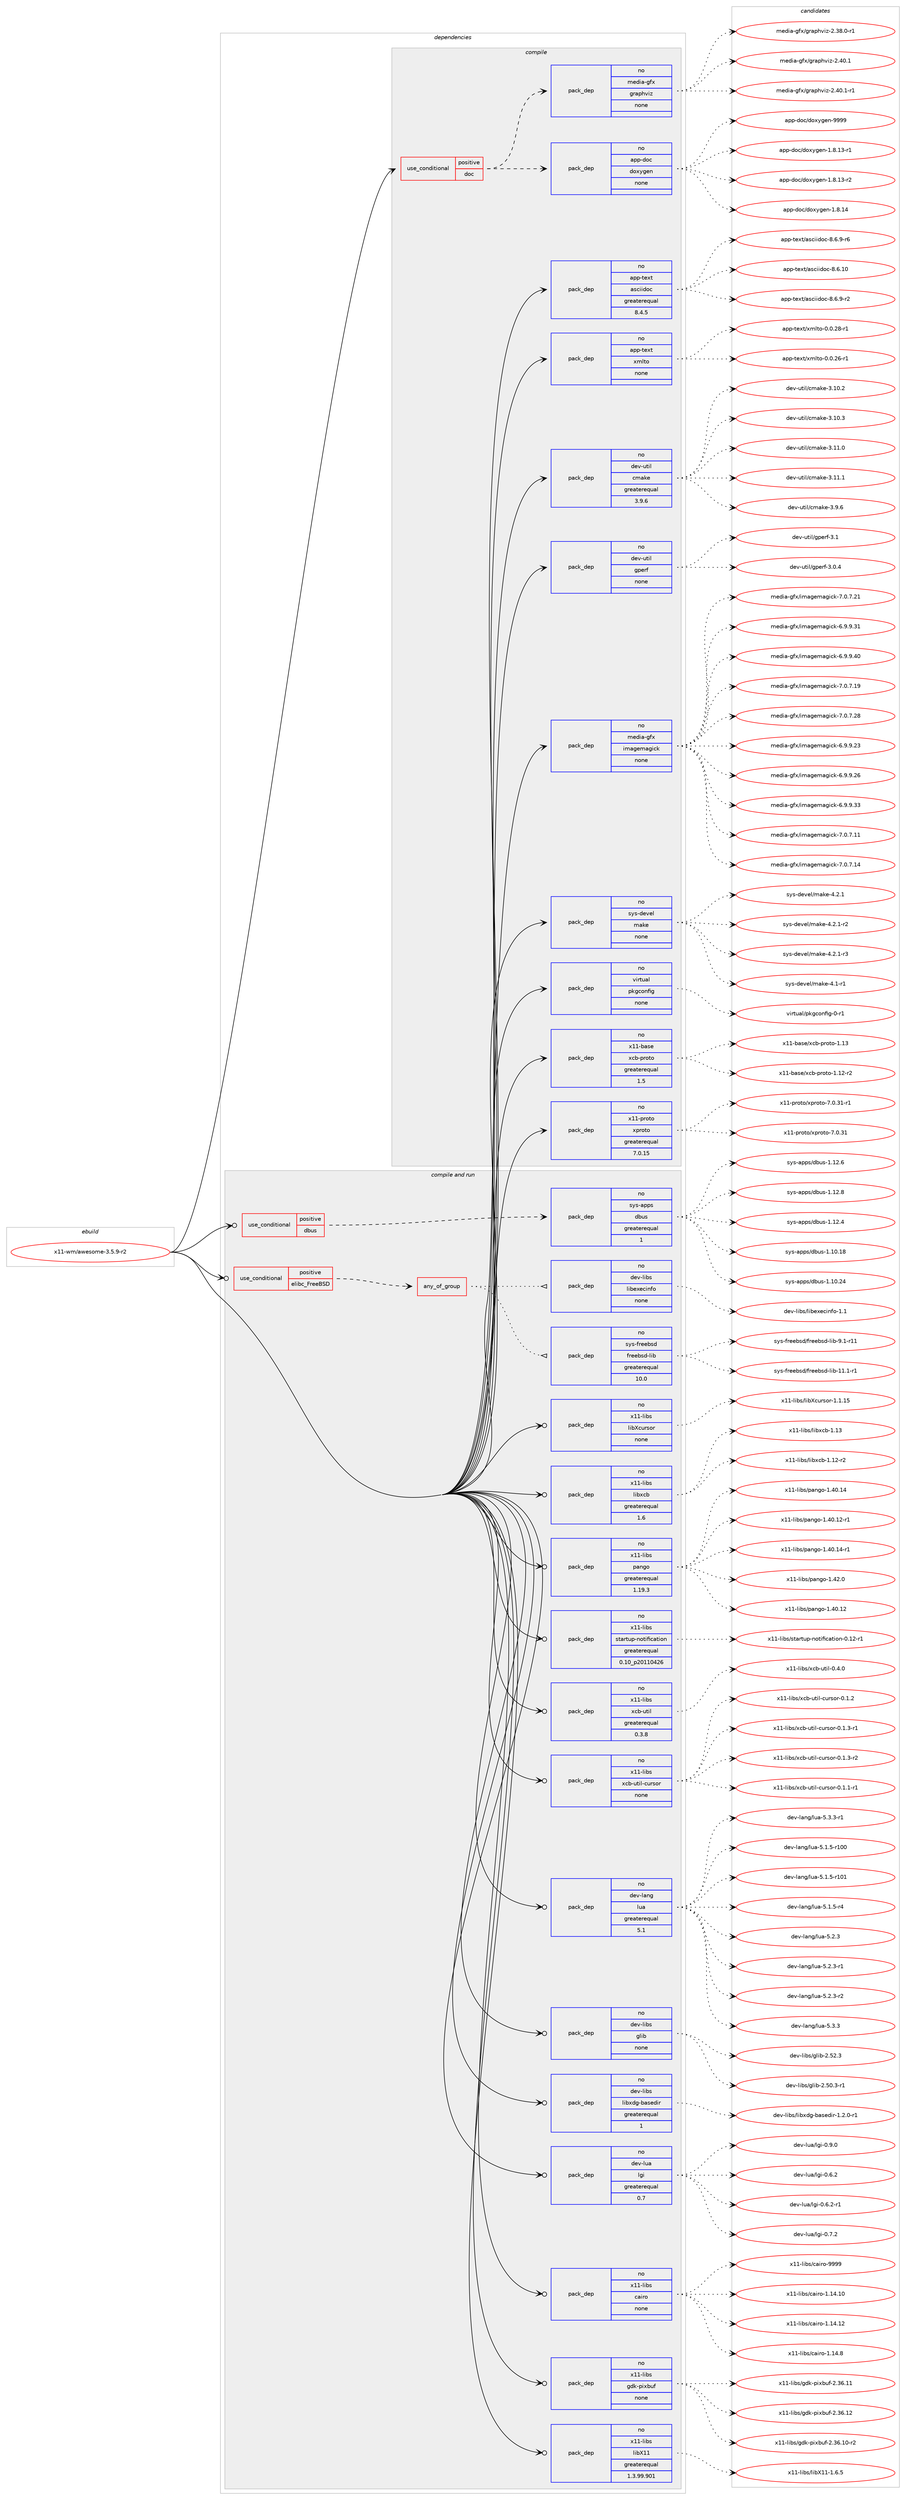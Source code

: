 digraph prolog {

# *************
# Graph options
# *************

newrank=true;
concentrate=true;
compound=true;
graph [rankdir=LR,fontname=Helvetica,fontsize=10,ranksep=1.5];#, ranksep=2.5, nodesep=0.2];
edge  [arrowhead=vee];
node  [fontname=Helvetica,fontsize=10];

# **********
# The ebuild
# **********

subgraph cluster_leftcol {
color=gray;
rank=same;
label=<<i>ebuild</i>>;
id [label="x11-wm/awesome-3.5.9-r2", color=red, width=4, href="../x11-wm/awesome-3.5.9-r2.svg"];
}

# ****************
# The dependencies
# ****************

subgraph cluster_midcol {
color=gray;
label=<<i>dependencies</i>>;
subgraph cluster_compile {
fillcolor="#eeeeee";
style=filled;
label=<<i>compile</i>>;
subgraph cond1184 {
dependency11070 [label=<<TABLE BORDER="0" CELLBORDER="1" CELLSPACING="0" CELLPADDING="4"><TR><TD ROWSPAN="3" CELLPADDING="10">use_conditional</TD></TR><TR><TD>positive</TD></TR><TR><TD>doc</TD></TR></TABLE>>, shape=none, color=red];
subgraph pack9714 {
dependency11071 [label=<<TABLE BORDER="0" CELLBORDER="1" CELLSPACING="0" CELLPADDING="4" WIDTH="220"><TR><TD ROWSPAN="6" CELLPADDING="30">pack_dep</TD></TR><TR><TD WIDTH="110">no</TD></TR><TR><TD>app-doc</TD></TR><TR><TD>doxygen</TD></TR><TR><TD>none</TD></TR><TR><TD></TD></TR></TABLE>>, shape=none, color=blue];
}
dependency11070:e -> dependency11071:w [weight=20,style="dashed",arrowhead="vee"];
subgraph pack9715 {
dependency11072 [label=<<TABLE BORDER="0" CELLBORDER="1" CELLSPACING="0" CELLPADDING="4" WIDTH="220"><TR><TD ROWSPAN="6" CELLPADDING="30">pack_dep</TD></TR><TR><TD WIDTH="110">no</TD></TR><TR><TD>media-gfx</TD></TR><TR><TD>graphviz</TD></TR><TR><TD>none</TD></TR><TR><TD></TD></TR></TABLE>>, shape=none, color=blue];
}
dependency11070:e -> dependency11072:w [weight=20,style="dashed",arrowhead="vee"];
}
id:e -> dependency11070:w [weight=20,style="solid",arrowhead="vee"];
subgraph pack9716 {
dependency11073 [label=<<TABLE BORDER="0" CELLBORDER="1" CELLSPACING="0" CELLPADDING="4" WIDTH="220"><TR><TD ROWSPAN="6" CELLPADDING="30">pack_dep</TD></TR><TR><TD WIDTH="110">no</TD></TR><TR><TD>app-text</TD></TR><TR><TD>asciidoc</TD></TR><TR><TD>greaterequal</TD></TR><TR><TD>8.4.5</TD></TR></TABLE>>, shape=none, color=blue];
}
id:e -> dependency11073:w [weight=20,style="solid",arrowhead="vee"];
subgraph pack9717 {
dependency11074 [label=<<TABLE BORDER="0" CELLBORDER="1" CELLSPACING="0" CELLPADDING="4" WIDTH="220"><TR><TD ROWSPAN="6" CELLPADDING="30">pack_dep</TD></TR><TR><TD WIDTH="110">no</TD></TR><TR><TD>app-text</TD></TR><TR><TD>xmlto</TD></TR><TR><TD>none</TD></TR><TR><TD></TD></TR></TABLE>>, shape=none, color=blue];
}
id:e -> dependency11074:w [weight=20,style="solid",arrowhead="vee"];
subgraph pack9718 {
dependency11075 [label=<<TABLE BORDER="0" CELLBORDER="1" CELLSPACING="0" CELLPADDING="4" WIDTH="220"><TR><TD ROWSPAN="6" CELLPADDING="30">pack_dep</TD></TR><TR><TD WIDTH="110">no</TD></TR><TR><TD>dev-util</TD></TR><TR><TD>cmake</TD></TR><TR><TD>greaterequal</TD></TR><TR><TD>3.9.6</TD></TR></TABLE>>, shape=none, color=blue];
}
id:e -> dependency11075:w [weight=20,style="solid",arrowhead="vee"];
subgraph pack9719 {
dependency11076 [label=<<TABLE BORDER="0" CELLBORDER="1" CELLSPACING="0" CELLPADDING="4" WIDTH="220"><TR><TD ROWSPAN="6" CELLPADDING="30">pack_dep</TD></TR><TR><TD WIDTH="110">no</TD></TR><TR><TD>dev-util</TD></TR><TR><TD>gperf</TD></TR><TR><TD>none</TD></TR><TR><TD></TD></TR></TABLE>>, shape=none, color=blue];
}
id:e -> dependency11076:w [weight=20,style="solid",arrowhead="vee"];
subgraph pack9720 {
dependency11077 [label=<<TABLE BORDER="0" CELLBORDER="1" CELLSPACING="0" CELLPADDING="4" WIDTH="220"><TR><TD ROWSPAN="6" CELLPADDING="30">pack_dep</TD></TR><TR><TD WIDTH="110">no</TD></TR><TR><TD>media-gfx</TD></TR><TR><TD>imagemagick</TD></TR><TR><TD>none</TD></TR><TR><TD></TD></TR></TABLE>>, shape=none, color=blue];
}
id:e -> dependency11077:w [weight=20,style="solid",arrowhead="vee"];
subgraph pack9721 {
dependency11078 [label=<<TABLE BORDER="0" CELLBORDER="1" CELLSPACING="0" CELLPADDING="4" WIDTH="220"><TR><TD ROWSPAN="6" CELLPADDING="30">pack_dep</TD></TR><TR><TD WIDTH="110">no</TD></TR><TR><TD>sys-devel</TD></TR><TR><TD>make</TD></TR><TR><TD>none</TD></TR><TR><TD></TD></TR></TABLE>>, shape=none, color=blue];
}
id:e -> dependency11078:w [weight=20,style="solid",arrowhead="vee"];
subgraph pack9722 {
dependency11079 [label=<<TABLE BORDER="0" CELLBORDER="1" CELLSPACING="0" CELLPADDING="4" WIDTH="220"><TR><TD ROWSPAN="6" CELLPADDING="30">pack_dep</TD></TR><TR><TD WIDTH="110">no</TD></TR><TR><TD>virtual</TD></TR><TR><TD>pkgconfig</TD></TR><TR><TD>none</TD></TR><TR><TD></TD></TR></TABLE>>, shape=none, color=blue];
}
id:e -> dependency11079:w [weight=20,style="solid",arrowhead="vee"];
subgraph pack9723 {
dependency11080 [label=<<TABLE BORDER="0" CELLBORDER="1" CELLSPACING="0" CELLPADDING="4" WIDTH="220"><TR><TD ROWSPAN="6" CELLPADDING="30">pack_dep</TD></TR><TR><TD WIDTH="110">no</TD></TR><TR><TD>x11-base</TD></TR><TR><TD>xcb-proto</TD></TR><TR><TD>greaterequal</TD></TR><TR><TD>1.5</TD></TR></TABLE>>, shape=none, color=blue];
}
id:e -> dependency11080:w [weight=20,style="solid",arrowhead="vee"];
subgraph pack9724 {
dependency11081 [label=<<TABLE BORDER="0" CELLBORDER="1" CELLSPACING="0" CELLPADDING="4" WIDTH="220"><TR><TD ROWSPAN="6" CELLPADDING="30">pack_dep</TD></TR><TR><TD WIDTH="110">no</TD></TR><TR><TD>x11-proto</TD></TR><TR><TD>xproto</TD></TR><TR><TD>greaterequal</TD></TR><TR><TD>7.0.15</TD></TR></TABLE>>, shape=none, color=blue];
}
id:e -> dependency11081:w [weight=20,style="solid",arrowhead="vee"];
}
subgraph cluster_compileandrun {
fillcolor="#eeeeee";
style=filled;
label=<<i>compile and run</i>>;
subgraph cond1185 {
dependency11082 [label=<<TABLE BORDER="0" CELLBORDER="1" CELLSPACING="0" CELLPADDING="4"><TR><TD ROWSPAN="3" CELLPADDING="10">use_conditional</TD></TR><TR><TD>positive</TD></TR><TR><TD>dbus</TD></TR></TABLE>>, shape=none, color=red];
subgraph pack9725 {
dependency11083 [label=<<TABLE BORDER="0" CELLBORDER="1" CELLSPACING="0" CELLPADDING="4" WIDTH="220"><TR><TD ROWSPAN="6" CELLPADDING="30">pack_dep</TD></TR><TR><TD WIDTH="110">no</TD></TR><TR><TD>sys-apps</TD></TR><TR><TD>dbus</TD></TR><TR><TD>greaterequal</TD></TR><TR><TD>1</TD></TR></TABLE>>, shape=none, color=blue];
}
dependency11082:e -> dependency11083:w [weight=20,style="dashed",arrowhead="vee"];
}
id:e -> dependency11082:w [weight=20,style="solid",arrowhead="odotvee"];
subgraph cond1186 {
dependency11084 [label=<<TABLE BORDER="0" CELLBORDER="1" CELLSPACING="0" CELLPADDING="4"><TR><TD ROWSPAN="3" CELLPADDING="10">use_conditional</TD></TR><TR><TD>positive</TD></TR><TR><TD>elibc_FreeBSD</TD></TR></TABLE>>, shape=none, color=red];
subgraph any153 {
dependency11085 [label=<<TABLE BORDER="0" CELLBORDER="1" CELLSPACING="0" CELLPADDING="4"><TR><TD CELLPADDING="10">any_of_group</TD></TR></TABLE>>, shape=none, color=red];subgraph pack9726 {
dependency11086 [label=<<TABLE BORDER="0" CELLBORDER="1" CELLSPACING="0" CELLPADDING="4" WIDTH="220"><TR><TD ROWSPAN="6" CELLPADDING="30">pack_dep</TD></TR><TR><TD WIDTH="110">no</TD></TR><TR><TD>dev-libs</TD></TR><TR><TD>libexecinfo</TD></TR><TR><TD>none</TD></TR><TR><TD></TD></TR></TABLE>>, shape=none, color=blue];
}
dependency11085:e -> dependency11086:w [weight=20,style="dotted",arrowhead="oinv"];
subgraph pack9727 {
dependency11087 [label=<<TABLE BORDER="0" CELLBORDER="1" CELLSPACING="0" CELLPADDING="4" WIDTH="220"><TR><TD ROWSPAN="6" CELLPADDING="30">pack_dep</TD></TR><TR><TD WIDTH="110">no</TD></TR><TR><TD>sys-freebsd</TD></TR><TR><TD>freebsd-lib</TD></TR><TR><TD>greaterequal</TD></TR><TR><TD>10.0</TD></TR></TABLE>>, shape=none, color=blue];
}
dependency11085:e -> dependency11087:w [weight=20,style="dotted",arrowhead="oinv"];
}
dependency11084:e -> dependency11085:w [weight=20,style="dashed",arrowhead="vee"];
}
id:e -> dependency11084:w [weight=20,style="solid",arrowhead="odotvee"];
subgraph pack9728 {
dependency11088 [label=<<TABLE BORDER="0" CELLBORDER="1" CELLSPACING="0" CELLPADDING="4" WIDTH="220"><TR><TD ROWSPAN="6" CELLPADDING="30">pack_dep</TD></TR><TR><TD WIDTH="110">no</TD></TR><TR><TD>dev-lang</TD></TR><TR><TD>lua</TD></TR><TR><TD>greaterequal</TD></TR><TR><TD>5.1</TD></TR></TABLE>>, shape=none, color=blue];
}
id:e -> dependency11088:w [weight=20,style="solid",arrowhead="odotvee"];
subgraph pack9729 {
dependency11089 [label=<<TABLE BORDER="0" CELLBORDER="1" CELLSPACING="0" CELLPADDING="4" WIDTH="220"><TR><TD ROWSPAN="6" CELLPADDING="30">pack_dep</TD></TR><TR><TD WIDTH="110">no</TD></TR><TR><TD>dev-libs</TD></TR><TR><TD>glib</TD></TR><TR><TD>none</TD></TR><TR><TD></TD></TR></TABLE>>, shape=none, color=blue];
}
id:e -> dependency11089:w [weight=20,style="solid",arrowhead="odotvee"];
subgraph pack9730 {
dependency11090 [label=<<TABLE BORDER="0" CELLBORDER="1" CELLSPACING="0" CELLPADDING="4" WIDTH="220"><TR><TD ROWSPAN="6" CELLPADDING="30">pack_dep</TD></TR><TR><TD WIDTH="110">no</TD></TR><TR><TD>dev-libs</TD></TR><TR><TD>libxdg-basedir</TD></TR><TR><TD>greaterequal</TD></TR><TR><TD>1</TD></TR></TABLE>>, shape=none, color=blue];
}
id:e -> dependency11090:w [weight=20,style="solid",arrowhead="odotvee"];
subgraph pack9731 {
dependency11091 [label=<<TABLE BORDER="0" CELLBORDER="1" CELLSPACING="0" CELLPADDING="4" WIDTH="220"><TR><TD ROWSPAN="6" CELLPADDING="30">pack_dep</TD></TR><TR><TD WIDTH="110">no</TD></TR><TR><TD>dev-lua</TD></TR><TR><TD>lgi</TD></TR><TR><TD>greaterequal</TD></TR><TR><TD>0.7</TD></TR></TABLE>>, shape=none, color=blue];
}
id:e -> dependency11091:w [weight=20,style="solid",arrowhead="odotvee"];
subgraph pack9732 {
dependency11092 [label=<<TABLE BORDER="0" CELLBORDER="1" CELLSPACING="0" CELLPADDING="4" WIDTH="220"><TR><TD ROWSPAN="6" CELLPADDING="30">pack_dep</TD></TR><TR><TD WIDTH="110">no</TD></TR><TR><TD>x11-libs</TD></TR><TR><TD>cairo</TD></TR><TR><TD>none</TD></TR><TR><TD></TD></TR></TABLE>>, shape=none, color=blue];
}
id:e -> dependency11092:w [weight=20,style="solid",arrowhead="odotvee"];
subgraph pack9733 {
dependency11093 [label=<<TABLE BORDER="0" CELLBORDER="1" CELLSPACING="0" CELLPADDING="4" WIDTH="220"><TR><TD ROWSPAN="6" CELLPADDING="30">pack_dep</TD></TR><TR><TD WIDTH="110">no</TD></TR><TR><TD>x11-libs</TD></TR><TR><TD>gdk-pixbuf</TD></TR><TR><TD>none</TD></TR><TR><TD></TD></TR></TABLE>>, shape=none, color=blue];
}
id:e -> dependency11093:w [weight=20,style="solid",arrowhead="odotvee"];
subgraph pack9734 {
dependency11094 [label=<<TABLE BORDER="0" CELLBORDER="1" CELLSPACING="0" CELLPADDING="4" WIDTH="220"><TR><TD ROWSPAN="6" CELLPADDING="30">pack_dep</TD></TR><TR><TD WIDTH="110">no</TD></TR><TR><TD>x11-libs</TD></TR><TR><TD>libX11</TD></TR><TR><TD>greaterequal</TD></TR><TR><TD>1.3.99.901</TD></TR></TABLE>>, shape=none, color=blue];
}
id:e -> dependency11094:w [weight=20,style="solid",arrowhead="odotvee"];
subgraph pack9735 {
dependency11095 [label=<<TABLE BORDER="0" CELLBORDER="1" CELLSPACING="0" CELLPADDING="4" WIDTH="220"><TR><TD ROWSPAN="6" CELLPADDING="30">pack_dep</TD></TR><TR><TD WIDTH="110">no</TD></TR><TR><TD>x11-libs</TD></TR><TR><TD>libXcursor</TD></TR><TR><TD>none</TD></TR><TR><TD></TD></TR></TABLE>>, shape=none, color=blue];
}
id:e -> dependency11095:w [weight=20,style="solid",arrowhead="odotvee"];
subgraph pack9736 {
dependency11096 [label=<<TABLE BORDER="0" CELLBORDER="1" CELLSPACING="0" CELLPADDING="4" WIDTH="220"><TR><TD ROWSPAN="6" CELLPADDING="30">pack_dep</TD></TR><TR><TD WIDTH="110">no</TD></TR><TR><TD>x11-libs</TD></TR><TR><TD>libxcb</TD></TR><TR><TD>greaterequal</TD></TR><TR><TD>1.6</TD></TR></TABLE>>, shape=none, color=blue];
}
id:e -> dependency11096:w [weight=20,style="solid",arrowhead="odotvee"];
subgraph pack9737 {
dependency11097 [label=<<TABLE BORDER="0" CELLBORDER="1" CELLSPACING="0" CELLPADDING="4" WIDTH="220"><TR><TD ROWSPAN="6" CELLPADDING="30">pack_dep</TD></TR><TR><TD WIDTH="110">no</TD></TR><TR><TD>x11-libs</TD></TR><TR><TD>pango</TD></TR><TR><TD>greaterequal</TD></TR><TR><TD>1.19.3</TD></TR></TABLE>>, shape=none, color=blue];
}
id:e -> dependency11097:w [weight=20,style="solid",arrowhead="odotvee"];
subgraph pack9738 {
dependency11098 [label=<<TABLE BORDER="0" CELLBORDER="1" CELLSPACING="0" CELLPADDING="4" WIDTH="220"><TR><TD ROWSPAN="6" CELLPADDING="30">pack_dep</TD></TR><TR><TD WIDTH="110">no</TD></TR><TR><TD>x11-libs</TD></TR><TR><TD>startup-notification</TD></TR><TR><TD>greaterequal</TD></TR><TR><TD>0.10_p20110426</TD></TR></TABLE>>, shape=none, color=blue];
}
id:e -> dependency11098:w [weight=20,style="solid",arrowhead="odotvee"];
subgraph pack9739 {
dependency11099 [label=<<TABLE BORDER="0" CELLBORDER="1" CELLSPACING="0" CELLPADDING="4" WIDTH="220"><TR><TD ROWSPAN="6" CELLPADDING="30">pack_dep</TD></TR><TR><TD WIDTH="110">no</TD></TR><TR><TD>x11-libs</TD></TR><TR><TD>xcb-util</TD></TR><TR><TD>greaterequal</TD></TR><TR><TD>0.3.8</TD></TR></TABLE>>, shape=none, color=blue];
}
id:e -> dependency11099:w [weight=20,style="solid",arrowhead="odotvee"];
subgraph pack9740 {
dependency11100 [label=<<TABLE BORDER="0" CELLBORDER="1" CELLSPACING="0" CELLPADDING="4" WIDTH="220"><TR><TD ROWSPAN="6" CELLPADDING="30">pack_dep</TD></TR><TR><TD WIDTH="110">no</TD></TR><TR><TD>x11-libs</TD></TR><TR><TD>xcb-util-cursor</TD></TR><TR><TD>none</TD></TR><TR><TD></TD></TR></TABLE>>, shape=none, color=blue];
}
id:e -> dependency11100:w [weight=20,style="solid",arrowhead="odotvee"];
}
subgraph cluster_run {
fillcolor="#eeeeee";
style=filled;
label=<<i>run</i>>;
}
}

# **************
# The candidates
# **************

subgraph cluster_choices {
rank=same;
color=gray;
label=<<i>candidates</i>>;

subgraph choice9714 {
color=black;
nodesep=1;
choice97112112451001119947100111120121103101110454946564649514511449 [label="app-doc/doxygen-1.8.13-r1", color=red, width=4,href="../app-doc/doxygen-1.8.13-r1.svg"];
choice97112112451001119947100111120121103101110454946564649514511450 [label="app-doc/doxygen-1.8.13-r2", color=red, width=4,href="../app-doc/doxygen-1.8.13-r2.svg"];
choice9711211245100111994710011112012110310111045494656464952 [label="app-doc/doxygen-1.8.14", color=red, width=4,href="../app-doc/doxygen-1.8.14.svg"];
choice971121124510011199471001111201211031011104557575757 [label="app-doc/doxygen-9999", color=red, width=4,href="../app-doc/doxygen-9999.svg"];
dependency11071:e -> choice97112112451001119947100111120121103101110454946564649514511449:w [style=dotted,weight="100"];
dependency11071:e -> choice97112112451001119947100111120121103101110454946564649514511450:w [style=dotted,weight="100"];
dependency11071:e -> choice9711211245100111994710011112012110310111045494656464952:w [style=dotted,weight="100"];
dependency11071:e -> choice971121124510011199471001111201211031011104557575757:w [style=dotted,weight="100"];
}
subgraph choice9715 {
color=black;
nodesep=1;
choice10910110010597451031021204710311497112104118105122455046515646484511449 [label="media-gfx/graphviz-2.38.0-r1", color=red, width=4,href="../media-gfx/graphviz-2.38.0-r1.svg"];
choice1091011001059745103102120471031149711210411810512245504652484649 [label="media-gfx/graphviz-2.40.1", color=red, width=4,href="../media-gfx/graphviz-2.40.1.svg"];
choice10910110010597451031021204710311497112104118105122455046524846494511449 [label="media-gfx/graphviz-2.40.1-r1", color=red, width=4,href="../media-gfx/graphviz-2.40.1-r1.svg"];
dependency11072:e -> choice10910110010597451031021204710311497112104118105122455046515646484511449:w [style=dotted,weight="100"];
dependency11072:e -> choice1091011001059745103102120471031149711210411810512245504652484649:w [style=dotted,weight="100"];
dependency11072:e -> choice10910110010597451031021204710311497112104118105122455046524846494511449:w [style=dotted,weight="100"];
}
subgraph choice9716 {
color=black;
nodesep=1;
choice97112112451161011201164797115991051051001119945564654464948 [label="app-text/asciidoc-8.6.10", color=red, width=4,href="../app-text/asciidoc-8.6.10.svg"];
choice9711211245116101120116479711599105105100111994556465446574511450 [label="app-text/asciidoc-8.6.9-r2", color=red, width=4,href="../app-text/asciidoc-8.6.9-r2.svg"];
choice9711211245116101120116479711599105105100111994556465446574511454 [label="app-text/asciidoc-8.6.9-r6", color=red, width=4,href="../app-text/asciidoc-8.6.9-r6.svg"];
dependency11073:e -> choice97112112451161011201164797115991051051001119945564654464948:w [style=dotted,weight="100"];
dependency11073:e -> choice9711211245116101120116479711599105105100111994556465446574511450:w [style=dotted,weight="100"];
dependency11073:e -> choice9711211245116101120116479711599105105100111994556465446574511454:w [style=dotted,weight="100"];
}
subgraph choice9717 {
color=black;
nodesep=1;
choice971121124511610112011647120109108116111454846484650544511449 [label="app-text/xmlto-0.0.26-r1", color=red, width=4,href="../app-text/xmlto-0.0.26-r1.svg"];
choice971121124511610112011647120109108116111454846484650564511449 [label="app-text/xmlto-0.0.28-r1", color=red, width=4,href="../app-text/xmlto-0.0.28-r1.svg"];
dependency11074:e -> choice971121124511610112011647120109108116111454846484650544511449:w [style=dotted,weight="100"];
dependency11074:e -> choice971121124511610112011647120109108116111454846484650564511449:w [style=dotted,weight="100"];
}
subgraph choice9718 {
color=black;
nodesep=1;
choice1001011184511711610510847991099710710145514649484650 [label="dev-util/cmake-3.10.2", color=red, width=4,href="../dev-util/cmake-3.10.2.svg"];
choice1001011184511711610510847991099710710145514649484651 [label="dev-util/cmake-3.10.3", color=red, width=4,href="../dev-util/cmake-3.10.3.svg"];
choice1001011184511711610510847991099710710145514649494648 [label="dev-util/cmake-3.11.0", color=red, width=4,href="../dev-util/cmake-3.11.0.svg"];
choice1001011184511711610510847991099710710145514649494649 [label="dev-util/cmake-3.11.1", color=red, width=4,href="../dev-util/cmake-3.11.1.svg"];
choice10010111845117116105108479910997107101455146574654 [label="dev-util/cmake-3.9.6", color=red, width=4,href="../dev-util/cmake-3.9.6.svg"];
dependency11075:e -> choice1001011184511711610510847991099710710145514649484650:w [style=dotted,weight="100"];
dependency11075:e -> choice1001011184511711610510847991099710710145514649484651:w [style=dotted,weight="100"];
dependency11075:e -> choice1001011184511711610510847991099710710145514649494648:w [style=dotted,weight="100"];
dependency11075:e -> choice1001011184511711610510847991099710710145514649494649:w [style=dotted,weight="100"];
dependency11075:e -> choice10010111845117116105108479910997107101455146574654:w [style=dotted,weight="100"];
}
subgraph choice9719 {
color=black;
nodesep=1;
choice1001011184511711610510847103112101114102455146484652 [label="dev-util/gperf-3.0.4", color=red, width=4,href="../dev-util/gperf-3.0.4.svg"];
choice100101118451171161051084710311210111410245514649 [label="dev-util/gperf-3.1", color=red, width=4,href="../dev-util/gperf-3.1.svg"];
dependency11076:e -> choice1001011184511711610510847103112101114102455146484652:w [style=dotted,weight="100"];
dependency11076:e -> choice100101118451171161051084710311210111410245514649:w [style=dotted,weight="100"];
}
subgraph choice9720 {
color=black;
nodesep=1;
choice109101100105974510310212047105109971031011099710310599107455446574657465051 [label="media-gfx/imagemagick-6.9.9.23", color=red, width=4,href="../media-gfx/imagemagick-6.9.9.23.svg"];
choice109101100105974510310212047105109971031011099710310599107455446574657465054 [label="media-gfx/imagemagick-6.9.9.26", color=red, width=4,href="../media-gfx/imagemagick-6.9.9.26.svg"];
choice109101100105974510310212047105109971031011099710310599107455446574657465151 [label="media-gfx/imagemagick-6.9.9.33", color=red, width=4,href="../media-gfx/imagemagick-6.9.9.33.svg"];
choice109101100105974510310212047105109971031011099710310599107455546484655464949 [label="media-gfx/imagemagick-7.0.7.11", color=red, width=4,href="../media-gfx/imagemagick-7.0.7.11.svg"];
choice109101100105974510310212047105109971031011099710310599107455546484655464952 [label="media-gfx/imagemagick-7.0.7.14", color=red, width=4,href="../media-gfx/imagemagick-7.0.7.14.svg"];
choice109101100105974510310212047105109971031011099710310599107455546484655465049 [label="media-gfx/imagemagick-7.0.7.21", color=red, width=4,href="../media-gfx/imagemagick-7.0.7.21.svg"];
choice109101100105974510310212047105109971031011099710310599107455446574657465149 [label="media-gfx/imagemagick-6.9.9.31", color=red, width=4,href="../media-gfx/imagemagick-6.9.9.31.svg"];
choice109101100105974510310212047105109971031011099710310599107455446574657465248 [label="media-gfx/imagemagick-6.9.9.40", color=red, width=4,href="../media-gfx/imagemagick-6.9.9.40.svg"];
choice109101100105974510310212047105109971031011099710310599107455546484655464957 [label="media-gfx/imagemagick-7.0.7.19", color=red, width=4,href="../media-gfx/imagemagick-7.0.7.19.svg"];
choice109101100105974510310212047105109971031011099710310599107455546484655465056 [label="media-gfx/imagemagick-7.0.7.28", color=red, width=4,href="../media-gfx/imagemagick-7.0.7.28.svg"];
dependency11077:e -> choice109101100105974510310212047105109971031011099710310599107455446574657465051:w [style=dotted,weight="100"];
dependency11077:e -> choice109101100105974510310212047105109971031011099710310599107455446574657465054:w [style=dotted,weight="100"];
dependency11077:e -> choice109101100105974510310212047105109971031011099710310599107455446574657465151:w [style=dotted,weight="100"];
dependency11077:e -> choice109101100105974510310212047105109971031011099710310599107455546484655464949:w [style=dotted,weight="100"];
dependency11077:e -> choice109101100105974510310212047105109971031011099710310599107455546484655464952:w [style=dotted,weight="100"];
dependency11077:e -> choice109101100105974510310212047105109971031011099710310599107455546484655465049:w [style=dotted,weight="100"];
dependency11077:e -> choice109101100105974510310212047105109971031011099710310599107455446574657465149:w [style=dotted,weight="100"];
dependency11077:e -> choice109101100105974510310212047105109971031011099710310599107455446574657465248:w [style=dotted,weight="100"];
dependency11077:e -> choice109101100105974510310212047105109971031011099710310599107455546484655464957:w [style=dotted,weight="100"];
dependency11077:e -> choice109101100105974510310212047105109971031011099710310599107455546484655465056:w [style=dotted,weight="100"];
}
subgraph choice9721 {
color=black;
nodesep=1;
choice115121115451001011181011084710997107101455246494511449 [label="sys-devel/make-4.1-r1", color=red, width=4,href="../sys-devel/make-4.1-r1.svg"];
choice115121115451001011181011084710997107101455246504649 [label="sys-devel/make-4.2.1", color=red, width=4,href="../sys-devel/make-4.2.1.svg"];
choice1151211154510010111810110847109971071014552465046494511450 [label="sys-devel/make-4.2.1-r2", color=red, width=4,href="../sys-devel/make-4.2.1-r2.svg"];
choice1151211154510010111810110847109971071014552465046494511451 [label="sys-devel/make-4.2.1-r3", color=red, width=4,href="../sys-devel/make-4.2.1-r3.svg"];
dependency11078:e -> choice115121115451001011181011084710997107101455246494511449:w [style=dotted,weight="100"];
dependency11078:e -> choice115121115451001011181011084710997107101455246504649:w [style=dotted,weight="100"];
dependency11078:e -> choice1151211154510010111810110847109971071014552465046494511450:w [style=dotted,weight="100"];
dependency11078:e -> choice1151211154510010111810110847109971071014552465046494511451:w [style=dotted,weight="100"];
}
subgraph choice9722 {
color=black;
nodesep=1;
choice11810511411611797108471121071039911111010210510345484511449 [label="virtual/pkgconfig-0-r1", color=red, width=4,href="../virtual/pkgconfig-0-r1.svg"];
dependency11079:e -> choice11810511411611797108471121071039911111010210510345484511449:w [style=dotted,weight="100"];
}
subgraph choice9723 {
color=black;
nodesep=1;
choice12049494598971151014712099984511211411111611145494649504511450 [label="x11-base/xcb-proto-1.12-r2", color=red, width=4,href="../x11-base/xcb-proto-1.12-r2.svg"];
choice1204949459897115101471209998451121141111161114549464951 [label="x11-base/xcb-proto-1.13", color=red, width=4,href="../x11-base/xcb-proto-1.13.svg"];
dependency11080:e -> choice12049494598971151014712099984511211411111611145494649504511450:w [style=dotted,weight="100"];
dependency11080:e -> choice1204949459897115101471209998451121141111161114549464951:w [style=dotted,weight="100"];
}
subgraph choice9724 {
color=black;
nodesep=1;
choice1204949451121141111161114712011211411111611145554648465149 [label="x11-proto/xproto-7.0.31", color=red, width=4,href="../x11-proto/xproto-7.0.31.svg"];
choice12049494511211411111611147120112114111116111455546484651494511449 [label="x11-proto/xproto-7.0.31-r1", color=red, width=4,href="../x11-proto/xproto-7.0.31-r1.svg"];
dependency11081:e -> choice1204949451121141111161114712011211411111611145554648465149:w [style=dotted,weight="100"];
dependency11081:e -> choice12049494511211411111611147120112114111116111455546484651494511449:w [style=dotted,weight="100"];
}
subgraph choice9725 {
color=black;
nodesep=1;
choice1151211154597112112115471009811711545494649504652 [label="sys-apps/dbus-1.12.4", color=red, width=4,href="../sys-apps/dbus-1.12.4.svg"];
choice115121115459711211211547100981171154549464948464956 [label="sys-apps/dbus-1.10.18", color=red, width=4,href="../sys-apps/dbus-1.10.18.svg"];
choice115121115459711211211547100981171154549464948465052 [label="sys-apps/dbus-1.10.24", color=red, width=4,href="../sys-apps/dbus-1.10.24.svg"];
choice1151211154597112112115471009811711545494649504654 [label="sys-apps/dbus-1.12.6", color=red, width=4,href="../sys-apps/dbus-1.12.6.svg"];
choice1151211154597112112115471009811711545494649504656 [label="sys-apps/dbus-1.12.8", color=red, width=4,href="../sys-apps/dbus-1.12.8.svg"];
dependency11083:e -> choice1151211154597112112115471009811711545494649504652:w [style=dotted,weight="100"];
dependency11083:e -> choice115121115459711211211547100981171154549464948464956:w [style=dotted,weight="100"];
dependency11083:e -> choice115121115459711211211547100981171154549464948465052:w [style=dotted,weight="100"];
dependency11083:e -> choice1151211154597112112115471009811711545494649504654:w [style=dotted,weight="100"];
dependency11083:e -> choice1151211154597112112115471009811711545494649504656:w [style=dotted,weight="100"];
}
subgraph choice9726 {
color=black;
nodesep=1;
choice100101118451081059811547108105981011201019910511010211145494649 [label="dev-libs/libexecinfo-1.1", color=red, width=4,href="../dev-libs/libexecinfo-1.1.svg"];
dependency11086:e -> choice100101118451081059811547108105981011201019910511010211145494649:w [style=dotted,weight="100"];
}
subgraph choice9727 {
color=black;
nodesep=1;
choice11512111545102114101101981151004710211410110198115100451081059845494946494511449 [label="sys-freebsd/freebsd-lib-11.1-r1", color=red, width=4,href="../sys-freebsd/freebsd-lib-11.1-r1.svg"];
choice11512111545102114101101981151004710211410110198115100451081059845574649451144949 [label="sys-freebsd/freebsd-lib-9.1-r11", color=red, width=4,href="../sys-freebsd/freebsd-lib-9.1-r11.svg"];
dependency11087:e -> choice11512111545102114101101981151004710211410110198115100451081059845494946494511449:w [style=dotted,weight="100"];
dependency11087:e -> choice11512111545102114101101981151004710211410110198115100451081059845574649451144949:w [style=dotted,weight="100"];
}
subgraph choice9728 {
color=black;
nodesep=1;
choice1001011184510897110103471081179745534649465345114494848 [label="dev-lang/lua-5.1.5-r100", color=red, width=4,href="../dev-lang/lua-5.1.5-r100.svg"];
choice1001011184510897110103471081179745534649465345114494849 [label="dev-lang/lua-5.1.5-r101", color=red, width=4,href="../dev-lang/lua-5.1.5-r101.svg"];
choice100101118451089711010347108117974553464946534511452 [label="dev-lang/lua-5.1.5-r4", color=red, width=4,href="../dev-lang/lua-5.1.5-r4.svg"];
choice10010111845108971101034710811797455346504651 [label="dev-lang/lua-5.2.3", color=red, width=4,href="../dev-lang/lua-5.2.3.svg"];
choice100101118451089711010347108117974553465046514511449 [label="dev-lang/lua-5.2.3-r1", color=red, width=4,href="../dev-lang/lua-5.2.3-r1.svg"];
choice100101118451089711010347108117974553465046514511450 [label="dev-lang/lua-5.2.3-r2", color=red, width=4,href="../dev-lang/lua-5.2.3-r2.svg"];
choice10010111845108971101034710811797455346514651 [label="dev-lang/lua-5.3.3", color=red, width=4,href="../dev-lang/lua-5.3.3.svg"];
choice100101118451089711010347108117974553465146514511449 [label="dev-lang/lua-5.3.3-r1", color=red, width=4,href="../dev-lang/lua-5.3.3-r1.svg"];
dependency11088:e -> choice1001011184510897110103471081179745534649465345114494848:w [style=dotted,weight="100"];
dependency11088:e -> choice1001011184510897110103471081179745534649465345114494849:w [style=dotted,weight="100"];
dependency11088:e -> choice100101118451089711010347108117974553464946534511452:w [style=dotted,weight="100"];
dependency11088:e -> choice10010111845108971101034710811797455346504651:w [style=dotted,weight="100"];
dependency11088:e -> choice100101118451089711010347108117974553465046514511449:w [style=dotted,weight="100"];
dependency11088:e -> choice100101118451089711010347108117974553465046514511450:w [style=dotted,weight="100"];
dependency11088:e -> choice10010111845108971101034710811797455346514651:w [style=dotted,weight="100"];
dependency11088:e -> choice100101118451089711010347108117974553465146514511449:w [style=dotted,weight="100"];
}
subgraph choice9729 {
color=black;
nodesep=1;
choice10010111845108105981154710310810598455046534846514511449 [label="dev-libs/glib-2.50.3-r1", color=red, width=4,href="../dev-libs/glib-2.50.3-r1.svg"];
choice1001011184510810598115471031081059845504653504651 [label="dev-libs/glib-2.52.3", color=red, width=4,href="../dev-libs/glib-2.52.3.svg"];
dependency11089:e -> choice10010111845108105981154710310810598455046534846514511449:w [style=dotted,weight="100"];
dependency11089:e -> choice1001011184510810598115471031081059845504653504651:w [style=dotted,weight="100"];
}
subgraph choice9730 {
color=black;
nodesep=1;
choice100101118451081059811547108105981201001034598971151011001051144549465046484511449 [label="dev-libs/libxdg-basedir-1.2.0-r1", color=red, width=4,href="../dev-libs/libxdg-basedir-1.2.0-r1.svg"];
dependency11090:e -> choice100101118451081059811547108105981201001034598971151011001051144549465046484511449:w [style=dotted,weight="100"];
}
subgraph choice9731 {
color=black;
nodesep=1;
choice100101118451081179747108103105454846544650 [label="dev-lua/lgi-0.6.2", color=red, width=4,href="../dev-lua/lgi-0.6.2.svg"];
choice1001011184510811797471081031054548465446504511449 [label="dev-lua/lgi-0.6.2-r1", color=red, width=4,href="../dev-lua/lgi-0.6.2-r1.svg"];
choice100101118451081179747108103105454846554650 [label="dev-lua/lgi-0.7.2", color=red, width=4,href="../dev-lua/lgi-0.7.2.svg"];
choice100101118451081179747108103105454846574648 [label="dev-lua/lgi-0.9.0", color=red, width=4,href="../dev-lua/lgi-0.9.0.svg"];
dependency11091:e -> choice100101118451081179747108103105454846544650:w [style=dotted,weight="100"];
dependency11091:e -> choice1001011184510811797471081031054548465446504511449:w [style=dotted,weight="100"];
dependency11091:e -> choice100101118451081179747108103105454846554650:w [style=dotted,weight="100"];
dependency11091:e -> choice100101118451081179747108103105454846574648:w [style=dotted,weight="100"];
}
subgraph choice9732 {
color=black;
nodesep=1;
choice120494945108105981154799971051141114549464952464948 [label="x11-libs/cairo-1.14.10", color=red, width=4,href="../x11-libs/cairo-1.14.10.svg"];
choice120494945108105981154799971051141114549464952464950 [label="x11-libs/cairo-1.14.12", color=red, width=4,href="../x11-libs/cairo-1.14.12.svg"];
choice1204949451081059811547999710511411145494649524656 [label="x11-libs/cairo-1.14.8", color=red, width=4,href="../x11-libs/cairo-1.14.8.svg"];
choice120494945108105981154799971051141114557575757 [label="x11-libs/cairo-9999", color=red, width=4,href="../x11-libs/cairo-9999.svg"];
dependency11092:e -> choice120494945108105981154799971051141114549464952464948:w [style=dotted,weight="100"];
dependency11092:e -> choice120494945108105981154799971051141114549464952464950:w [style=dotted,weight="100"];
dependency11092:e -> choice1204949451081059811547999710511411145494649524656:w [style=dotted,weight="100"];
dependency11092:e -> choice120494945108105981154799971051141114557575757:w [style=dotted,weight="100"];
}
subgraph choice9733 {
color=black;
nodesep=1;
choice1204949451081059811547103100107451121051209811710245504651544649484511450 [label="x11-libs/gdk-pixbuf-2.36.10-r2", color=red, width=4,href="../x11-libs/gdk-pixbuf-2.36.10-r2.svg"];
choice120494945108105981154710310010745112105120981171024550465154464949 [label="x11-libs/gdk-pixbuf-2.36.11", color=red, width=4,href="../x11-libs/gdk-pixbuf-2.36.11.svg"];
choice120494945108105981154710310010745112105120981171024550465154464950 [label="x11-libs/gdk-pixbuf-2.36.12", color=red, width=4,href="../x11-libs/gdk-pixbuf-2.36.12.svg"];
dependency11093:e -> choice1204949451081059811547103100107451121051209811710245504651544649484511450:w [style=dotted,weight="100"];
dependency11093:e -> choice120494945108105981154710310010745112105120981171024550465154464949:w [style=dotted,weight="100"];
dependency11093:e -> choice120494945108105981154710310010745112105120981171024550465154464950:w [style=dotted,weight="100"];
}
subgraph choice9734 {
color=black;
nodesep=1;
choice120494945108105981154710810598884949454946544653 [label="x11-libs/libX11-1.6.5", color=red, width=4,href="../x11-libs/libX11-1.6.5.svg"];
dependency11094:e -> choice120494945108105981154710810598884949454946544653:w [style=dotted,weight="100"];
}
subgraph choice9735 {
color=black;
nodesep=1;
choice120494945108105981154710810598889911711411511111445494649464953 [label="x11-libs/libXcursor-1.1.15", color=red, width=4,href="../x11-libs/libXcursor-1.1.15.svg"];
dependency11095:e -> choice120494945108105981154710810598889911711411511111445494649464953:w [style=dotted,weight="100"];
}
subgraph choice9736 {
color=black;
nodesep=1;
choice120494945108105981154710810598120999845494649504511450 [label="x11-libs/libxcb-1.12-r2", color=red, width=4,href="../x11-libs/libxcb-1.12-r2.svg"];
choice12049494510810598115471081059812099984549464951 [label="x11-libs/libxcb-1.13", color=red, width=4,href="../x11-libs/libxcb-1.13.svg"];
dependency11096:e -> choice120494945108105981154710810598120999845494649504511450:w [style=dotted,weight="100"];
dependency11096:e -> choice12049494510810598115471081059812099984549464951:w [style=dotted,weight="100"];
}
subgraph choice9737 {
color=black;
nodesep=1;
choice1204949451081059811547112971101031114549465248464950 [label="x11-libs/pango-1.40.12", color=red, width=4,href="../x11-libs/pango-1.40.12.svg"];
choice1204949451081059811547112971101031114549465248464952 [label="x11-libs/pango-1.40.14", color=red, width=4,href="../x11-libs/pango-1.40.14.svg"];
choice12049494510810598115471129711010311145494652484649504511449 [label="x11-libs/pango-1.40.12-r1", color=red, width=4,href="../x11-libs/pango-1.40.12-r1.svg"];
choice12049494510810598115471129711010311145494652484649524511449 [label="x11-libs/pango-1.40.14-r1", color=red, width=4,href="../x11-libs/pango-1.40.14-r1.svg"];
choice12049494510810598115471129711010311145494652504648 [label="x11-libs/pango-1.42.0", color=red, width=4,href="../x11-libs/pango-1.42.0.svg"];
dependency11097:e -> choice1204949451081059811547112971101031114549465248464950:w [style=dotted,weight="100"];
dependency11097:e -> choice1204949451081059811547112971101031114549465248464952:w [style=dotted,weight="100"];
dependency11097:e -> choice12049494510810598115471129711010311145494652484649504511449:w [style=dotted,weight="100"];
dependency11097:e -> choice12049494510810598115471129711010311145494652484649524511449:w [style=dotted,weight="100"];
dependency11097:e -> choice12049494510810598115471129711010311145494652504648:w [style=dotted,weight="100"];
}
subgraph choice9738 {
color=black;
nodesep=1;
choice12049494510810598115471151169711411611711245110111116105102105999711610511111045484649504511449 [label="x11-libs/startup-notification-0.12-r1", color=red, width=4,href="../x11-libs/startup-notification-0.12-r1.svg"];
dependency11098:e -> choice12049494510810598115471151169711411611711245110111116105102105999711610511111045484649504511449:w [style=dotted,weight="100"];
}
subgraph choice9739 {
color=black;
nodesep=1;
choice1204949451081059811547120999845117116105108454846524648 [label="x11-libs/xcb-util-0.4.0", color=red, width=4,href="../x11-libs/xcb-util-0.4.0.svg"];
dependency11099:e -> choice1204949451081059811547120999845117116105108454846524648:w [style=dotted,weight="100"];
}
subgraph choice9740 {
color=black;
nodesep=1;
choice120494945108105981154712099984511711610510845991171141151111144548464946494511449 [label="x11-libs/xcb-util-cursor-0.1.1-r1", color=red, width=4,href="../x11-libs/xcb-util-cursor-0.1.1-r1.svg"];
choice12049494510810598115471209998451171161051084599117114115111114454846494650 [label="x11-libs/xcb-util-cursor-0.1.2", color=red, width=4,href="../x11-libs/xcb-util-cursor-0.1.2.svg"];
choice120494945108105981154712099984511711610510845991171141151111144548464946514511449 [label="x11-libs/xcb-util-cursor-0.1.3-r1", color=red, width=4,href="../x11-libs/xcb-util-cursor-0.1.3-r1.svg"];
choice120494945108105981154712099984511711610510845991171141151111144548464946514511450 [label="x11-libs/xcb-util-cursor-0.1.3-r2", color=red, width=4,href="../x11-libs/xcb-util-cursor-0.1.3-r2.svg"];
dependency11100:e -> choice120494945108105981154712099984511711610510845991171141151111144548464946494511449:w [style=dotted,weight="100"];
dependency11100:e -> choice12049494510810598115471209998451171161051084599117114115111114454846494650:w [style=dotted,weight="100"];
dependency11100:e -> choice120494945108105981154712099984511711610510845991171141151111144548464946514511449:w [style=dotted,weight="100"];
dependency11100:e -> choice120494945108105981154712099984511711610510845991171141151111144548464946514511450:w [style=dotted,weight="100"];
}
}

}
